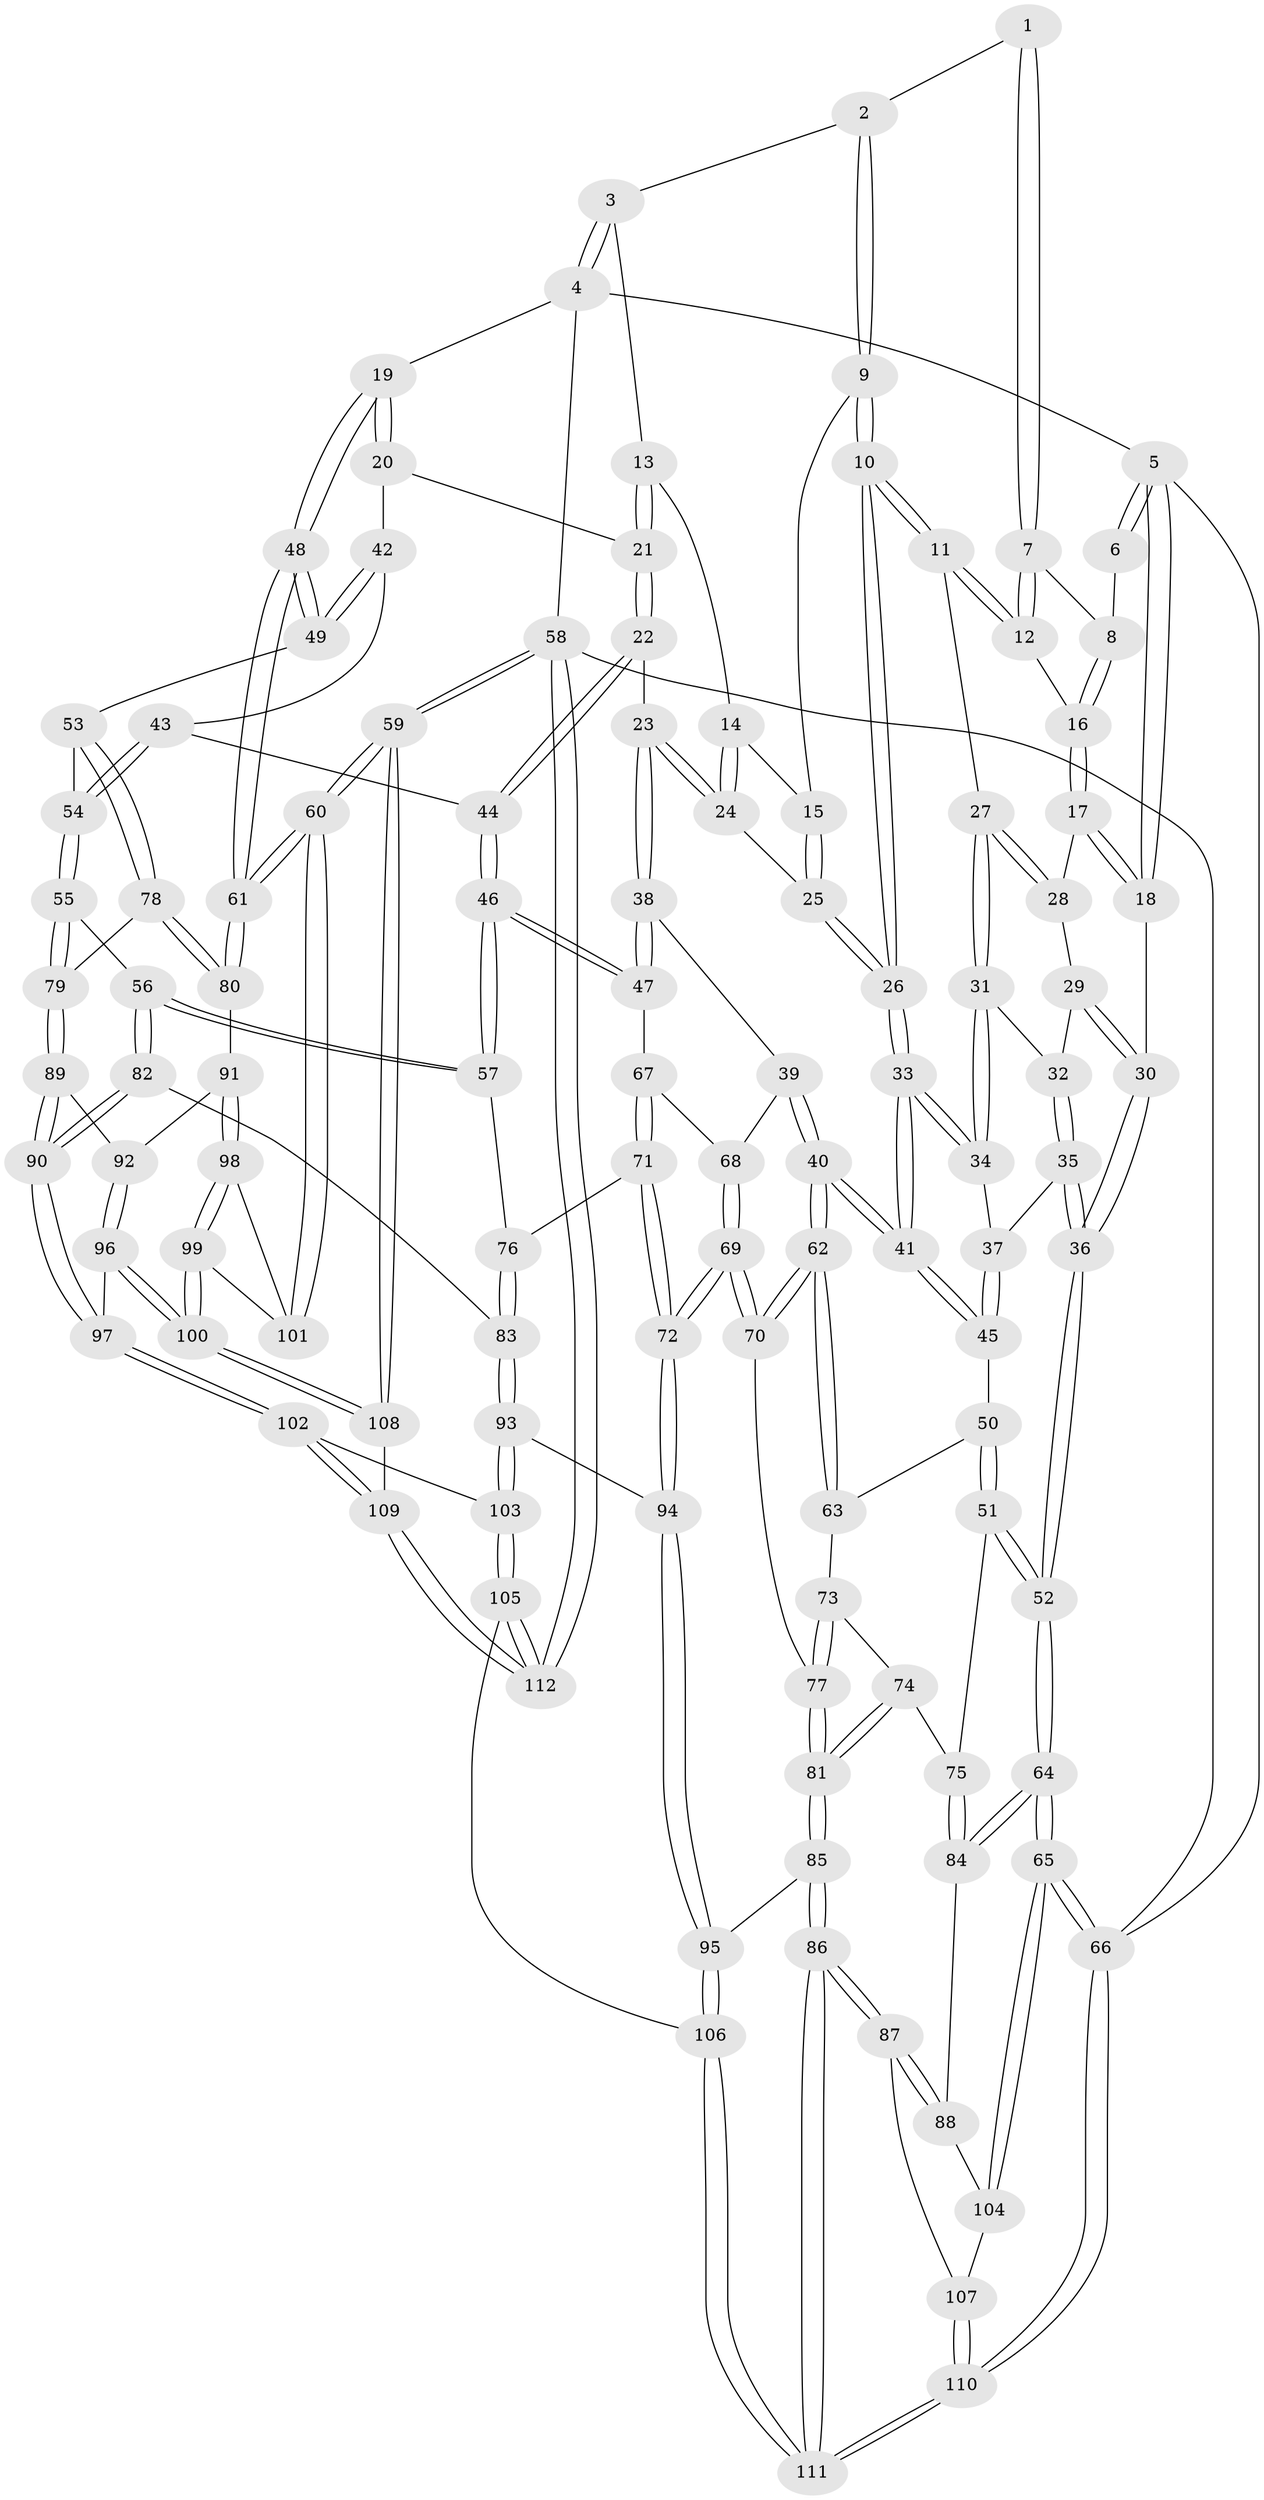 // Generated by graph-tools (version 1.1) at 2025/00/03/09/25 05:00:52]
// undirected, 112 vertices, 277 edges
graph export_dot {
graph [start="1"]
  node [color=gray90,style=filled];
  1 [pos="+0.26249250269563656+0"];
  2 [pos="+0.3859584875085151+0"];
  3 [pos="+0.6968242487129959+0"];
  4 [pos="+1+0"];
  5 [pos="+0+0"];
  6 [pos="+0.10562985772868293+0"];
  7 [pos="+0.21397092432669365+0.01638768036701384"];
  8 [pos="+0.12237616952453352+0.04226491994482987"];
  9 [pos="+0.40039869087771374+0.007920925234428581"];
  10 [pos="+0.25847583841114913+0.14085045739713148"];
  11 [pos="+0.2533091913699639+0.13845040782851833"];
  12 [pos="+0.2337633991716267+0.08686990486441126"];
  13 [pos="+0.6348890025690755+0.0167107773749983"];
  14 [pos="+0.6158328809608722+0.04121641373313486"];
  15 [pos="+0.42434976298166877+0.039169851603018085"];
  16 [pos="+0.11482537747624422+0.05251494748382819"];
  17 [pos="+0.07887826492438478+0.08967358858560609"];
  18 [pos="+0+0"];
  19 [pos="+1+0"];
  20 [pos="+1+0.06591371069253321"];
  21 [pos="+0.782590818629352+0.18231830479844163"];
  22 [pos="+0.7094992200720007+0.2625624193996432"];
  23 [pos="+0.5846835134455566+0.2334471736064459"];
  24 [pos="+0.5595636799978442+0.1850624277265796"];
  25 [pos="+0.46637676124284433+0.14439150558901342"];
  26 [pos="+0.31637888480516263+0.24693668606711194"];
  27 [pos="+0.14129828108305328+0.15624084409722766"];
  28 [pos="+0.0845934461540961+0.10499277713555737"];
  29 [pos="+0.023148598722983603+0.16666515973251447"];
  30 [pos="+0+0.26228614558636376"];
  31 [pos="+0.12107249042093085+0.210746310864103"];
  32 [pos="+0.07396069791015371+0.23295437014854467"];
  33 [pos="+0.31574811905840516+0.26910927234038096"];
  34 [pos="+0.14866198132259006+0.26073169808060903"];
  35 [pos="+0.001063305581945416+0.3107050869345686"];
  36 [pos="+0+0.41690980502198605"];
  37 [pos="+0.1361243836217404+0.3108739554107889"];
  38 [pos="+0.4761208041050855+0.36810715451548165"];
  39 [pos="+0.36931657630623904+0.4046264283143605"];
  40 [pos="+0.35429974955911897+0.40725319937236204"];
  41 [pos="+0.3438146425764587+0.3991141944991541"];
  42 [pos="+0.900993036751425+0.34242277864464593"];
  43 [pos="+0.8879273891688306+0.35289694209780054"];
  44 [pos="+0.7257703712776852+0.31494160200656657"];
  45 [pos="+0.2051305891116945+0.4167329228388317"];
  46 [pos="+0.706779776663446+0.4944989316064295"];
  47 [pos="+0.6737429890248711+0.4917076194720737"];
  48 [pos="+1+0.4623197582314381"];
  49 [pos="+1+0.46508590724415205"];
  50 [pos="+0.1314871739470138+0.45850481944582766"];
  51 [pos="+0+0.4856095603289186"];
  52 [pos="+0+0.458698415561917"];
  53 [pos="+1+0.4699392069526824"];
  54 [pos="+0.8809929604516706+0.42187100393973265"];
  55 [pos="+0.7780504054043204+0.5553990838553967"];
  56 [pos="+0.764373613084597+0.5512653668614143"];
  57 [pos="+0.7488074902123656+0.5416452465749698"];
  58 [pos="+1+1"];
  59 [pos="+1+0.9729908147666821"];
  60 [pos="+1+0.8111371013272904"];
  61 [pos="+1+0.6627851283120724"];
  62 [pos="+0.35583702138162193+0.48938859250409067"];
  63 [pos="+0.18133236409738923+0.5760140414543905"];
  64 [pos="+0+0.696106643064001"];
  65 [pos="+0+0.8816602500409284"];
  66 [pos="+0+1"];
  67 [pos="+0.6023444100182028+0.5262976364432909"];
  68 [pos="+0.5487664901476348+0.5345766896309766"];
  69 [pos="+0.441212938587348+0.6430583329617592"];
  70 [pos="+0.371044262473896+0.6004726757094156"];
  71 [pos="+0.5347807981116973+0.6627626223288722"];
  72 [pos="+0.476732723117582+0.681562814636627"];
  73 [pos="+0.18149860088507713+0.5841763813739169"];
  74 [pos="+0.13288280223473792+0.645026122771929"];
  75 [pos="+0.09310848374393292+0.6417065115381358"];
  76 [pos="+0.5945058327244599+0.6611820007829068"];
  77 [pos="+0.31409729934325026+0.6477527196715768"];
  78 [pos="+0.857109125938969+0.5707069560346903"];
  79 [pos="+0.812052741248955+0.5814778253753163"];
  80 [pos="+1+0.6542335362846403"];
  81 [pos="+0.24503322867014907+0.7488294877577164"];
  82 [pos="+0.6617299809125721+0.7541915245993954"];
  83 [pos="+0.6584505003792875+0.7538869467864296"];
  84 [pos="+0.06434015745449312+0.7331752582545275"];
  85 [pos="+0.24091409786434503+0.7829010562481283"];
  86 [pos="+0.21269510640965641+0.8188380273531246"];
  87 [pos="+0.1467319104186029+0.8134189814415924"];
  88 [pos="+0.08946558605964633+0.7790549016750674"];
  89 [pos="+0.8338938835891184+0.6416778212257477"];
  90 [pos="+0.7046912842588249+0.7923918572405257"];
  91 [pos="+0.8640614255119503+0.6831503683400006"];
  92 [pos="+0.8563603167447367+0.6768612084553084"];
  93 [pos="+0.5535108214791206+0.7968055085504694"];
  94 [pos="+0.4856396770071945+0.7564990836658894"];
  95 [pos="+0.4159459984846706+0.8309577232601477"];
  96 [pos="+0.7848586656405383+0.8117007761777508"];
  97 [pos="+0.7214302257670049+0.8264957327330587"];
  98 [pos="+0.8877519661543415+0.7198368223063364"];
  99 [pos="+0.8843908056003346+0.8520353419188186"];
  100 [pos="+0.8789843859827406+0.861677469317276"];
  101 [pos="+1+0.7892549671438045"];
  102 [pos="+0.7142160183133647+0.8548419780143722"];
  103 [pos="+0.5797898068729628+0.875743436334862"];
  104 [pos="+0+0.8294827606297375"];
  105 [pos="+0.49755686137459193+1"];
  106 [pos="+0.44466229717581646+1"];
  107 [pos="+0.07801767264743427+0.8713926851011424"];
  108 [pos="+0.8806318944592968+0.9239903499397157"];
  109 [pos="+0.7688499458662962+1"];
  110 [pos="+0+1"];
  111 [pos="+0.2546942218544418+1"];
  112 [pos="+0.708293035731911+1"];
  1 -- 2;
  1 -- 7;
  1 -- 7;
  2 -- 3;
  2 -- 9;
  2 -- 9;
  3 -- 4;
  3 -- 4;
  3 -- 13;
  4 -- 5;
  4 -- 19;
  4 -- 58;
  5 -- 6;
  5 -- 6;
  5 -- 18;
  5 -- 18;
  5 -- 66;
  6 -- 8;
  7 -- 8;
  7 -- 12;
  7 -- 12;
  8 -- 16;
  8 -- 16;
  9 -- 10;
  9 -- 10;
  9 -- 15;
  10 -- 11;
  10 -- 11;
  10 -- 26;
  10 -- 26;
  11 -- 12;
  11 -- 12;
  11 -- 27;
  12 -- 16;
  13 -- 14;
  13 -- 21;
  13 -- 21;
  14 -- 15;
  14 -- 24;
  14 -- 24;
  15 -- 25;
  15 -- 25;
  16 -- 17;
  16 -- 17;
  17 -- 18;
  17 -- 18;
  17 -- 28;
  18 -- 30;
  19 -- 20;
  19 -- 20;
  19 -- 48;
  19 -- 48;
  20 -- 21;
  20 -- 42;
  21 -- 22;
  21 -- 22;
  22 -- 23;
  22 -- 44;
  22 -- 44;
  23 -- 24;
  23 -- 24;
  23 -- 38;
  23 -- 38;
  24 -- 25;
  25 -- 26;
  25 -- 26;
  26 -- 33;
  26 -- 33;
  27 -- 28;
  27 -- 28;
  27 -- 31;
  27 -- 31;
  28 -- 29;
  29 -- 30;
  29 -- 30;
  29 -- 32;
  30 -- 36;
  30 -- 36;
  31 -- 32;
  31 -- 34;
  31 -- 34;
  32 -- 35;
  32 -- 35;
  33 -- 34;
  33 -- 34;
  33 -- 41;
  33 -- 41;
  34 -- 37;
  35 -- 36;
  35 -- 36;
  35 -- 37;
  36 -- 52;
  36 -- 52;
  37 -- 45;
  37 -- 45;
  38 -- 39;
  38 -- 47;
  38 -- 47;
  39 -- 40;
  39 -- 40;
  39 -- 68;
  40 -- 41;
  40 -- 41;
  40 -- 62;
  40 -- 62;
  41 -- 45;
  41 -- 45;
  42 -- 43;
  42 -- 49;
  42 -- 49;
  43 -- 44;
  43 -- 54;
  43 -- 54;
  44 -- 46;
  44 -- 46;
  45 -- 50;
  46 -- 47;
  46 -- 47;
  46 -- 57;
  46 -- 57;
  47 -- 67;
  48 -- 49;
  48 -- 49;
  48 -- 61;
  48 -- 61;
  49 -- 53;
  50 -- 51;
  50 -- 51;
  50 -- 63;
  51 -- 52;
  51 -- 52;
  51 -- 75;
  52 -- 64;
  52 -- 64;
  53 -- 54;
  53 -- 78;
  53 -- 78;
  54 -- 55;
  54 -- 55;
  55 -- 56;
  55 -- 79;
  55 -- 79;
  56 -- 57;
  56 -- 57;
  56 -- 82;
  56 -- 82;
  57 -- 76;
  58 -- 59;
  58 -- 59;
  58 -- 112;
  58 -- 112;
  58 -- 66;
  59 -- 60;
  59 -- 60;
  59 -- 108;
  59 -- 108;
  60 -- 61;
  60 -- 61;
  60 -- 101;
  60 -- 101;
  61 -- 80;
  61 -- 80;
  62 -- 63;
  62 -- 63;
  62 -- 70;
  62 -- 70;
  63 -- 73;
  64 -- 65;
  64 -- 65;
  64 -- 84;
  64 -- 84;
  65 -- 66;
  65 -- 66;
  65 -- 104;
  65 -- 104;
  66 -- 110;
  66 -- 110;
  67 -- 68;
  67 -- 71;
  67 -- 71;
  68 -- 69;
  68 -- 69;
  69 -- 70;
  69 -- 70;
  69 -- 72;
  69 -- 72;
  70 -- 77;
  71 -- 72;
  71 -- 72;
  71 -- 76;
  72 -- 94;
  72 -- 94;
  73 -- 74;
  73 -- 77;
  73 -- 77;
  74 -- 75;
  74 -- 81;
  74 -- 81;
  75 -- 84;
  75 -- 84;
  76 -- 83;
  76 -- 83;
  77 -- 81;
  77 -- 81;
  78 -- 79;
  78 -- 80;
  78 -- 80;
  79 -- 89;
  79 -- 89;
  80 -- 91;
  81 -- 85;
  81 -- 85;
  82 -- 83;
  82 -- 90;
  82 -- 90;
  83 -- 93;
  83 -- 93;
  84 -- 88;
  85 -- 86;
  85 -- 86;
  85 -- 95;
  86 -- 87;
  86 -- 87;
  86 -- 111;
  86 -- 111;
  87 -- 88;
  87 -- 88;
  87 -- 107;
  88 -- 104;
  89 -- 90;
  89 -- 90;
  89 -- 92;
  90 -- 97;
  90 -- 97;
  91 -- 92;
  91 -- 98;
  91 -- 98;
  92 -- 96;
  92 -- 96;
  93 -- 94;
  93 -- 103;
  93 -- 103;
  94 -- 95;
  94 -- 95;
  95 -- 106;
  95 -- 106;
  96 -- 97;
  96 -- 100;
  96 -- 100;
  97 -- 102;
  97 -- 102;
  98 -- 99;
  98 -- 99;
  98 -- 101;
  99 -- 100;
  99 -- 100;
  99 -- 101;
  100 -- 108;
  100 -- 108;
  102 -- 103;
  102 -- 109;
  102 -- 109;
  103 -- 105;
  103 -- 105;
  104 -- 107;
  105 -- 106;
  105 -- 112;
  105 -- 112;
  106 -- 111;
  106 -- 111;
  107 -- 110;
  107 -- 110;
  108 -- 109;
  109 -- 112;
  109 -- 112;
  110 -- 111;
  110 -- 111;
}
